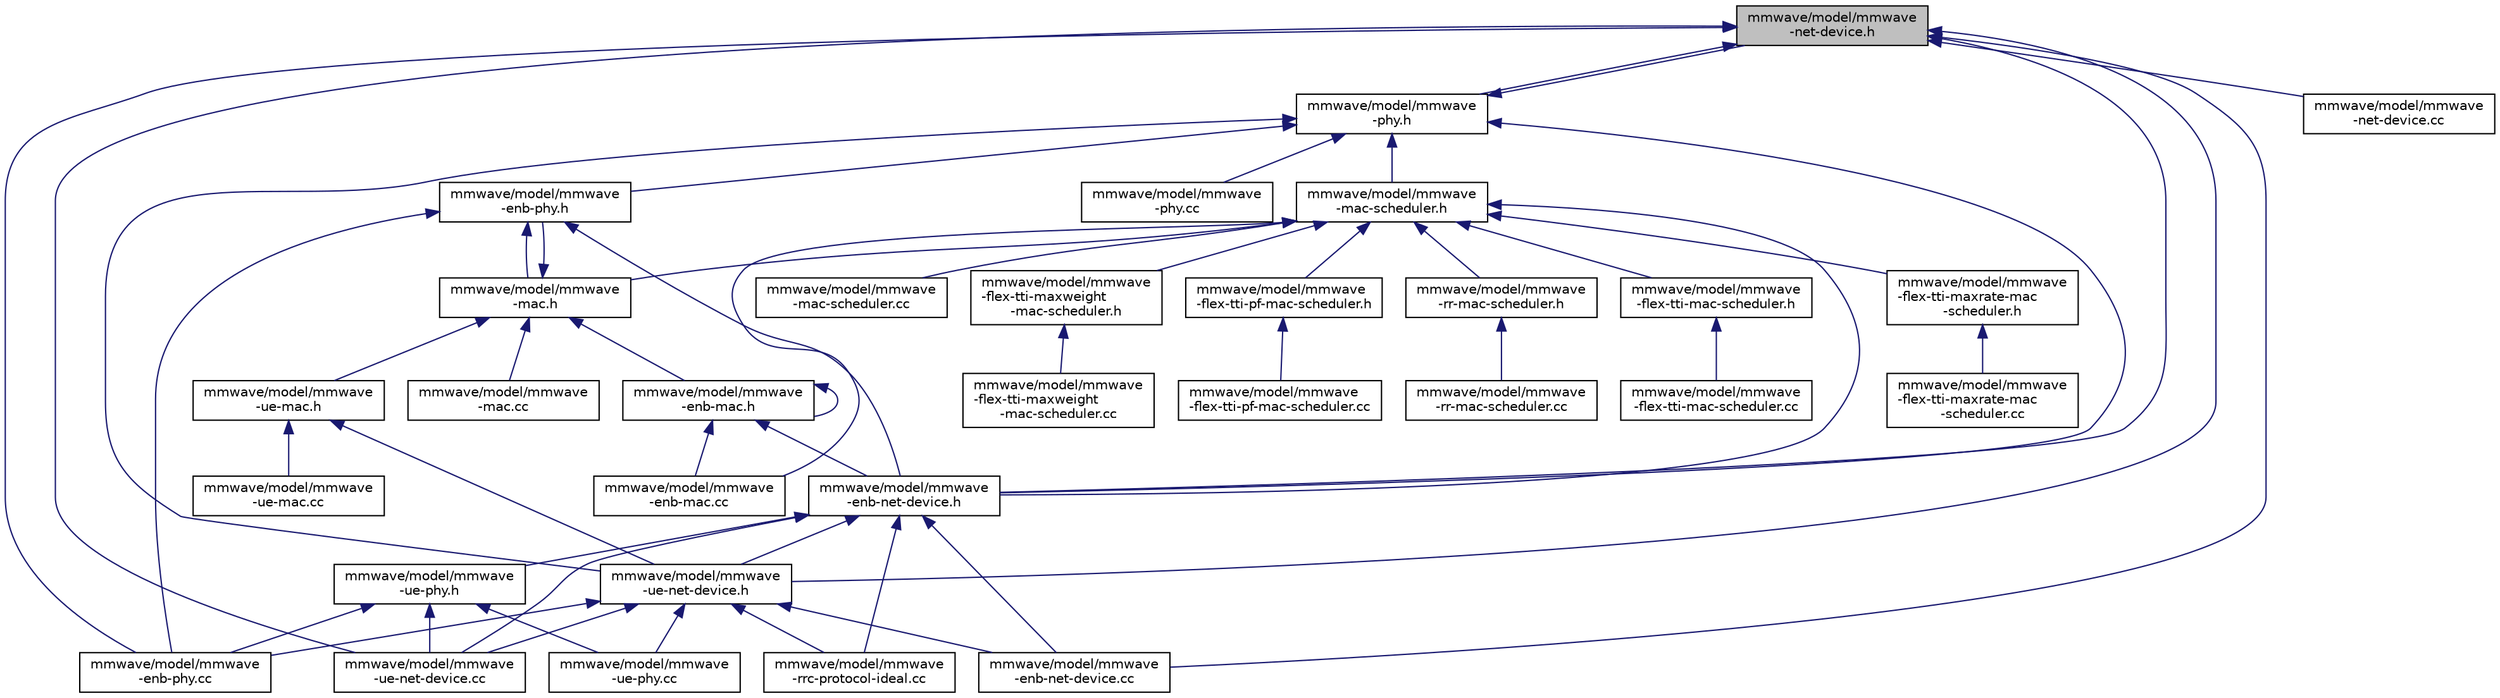 digraph "mmwave/model/mmwave-net-device.h"
{
  edge [fontname="Helvetica",fontsize="10",labelfontname="Helvetica",labelfontsize="10"];
  node [fontname="Helvetica",fontsize="10",shape=record];
  Node1 [label="mmwave/model/mmwave\l-net-device.h",height=0.2,width=0.4,color="black", fillcolor="grey75", style="filled", fontcolor="black"];
  Node1 -> Node2 [dir="back",color="midnightblue",fontsize="10",style="solid"];
  Node2 [label="mmwave/model/mmwave\l-phy.h",height=0.2,width=0.4,color="black", fillcolor="white", style="filled",URL="$d0/d60/mmwave-phy_8h.html"];
  Node2 -> Node3 [dir="back",color="midnightblue",fontsize="10",style="solid"];
  Node3 [label="mmwave/model/mmwave\l-enb-phy.h",height=0.2,width=0.4,color="black", fillcolor="white", style="filled",URL="$d6/db4/mmwave-enb-phy_8h.html"];
  Node3 -> Node4 [dir="back",color="midnightblue",fontsize="10",style="solid"];
  Node4 [label="mmwave/model/mmwave\l-mac.h",height=0.2,width=0.4,color="black", fillcolor="white", style="filled",URL="$d6/d8c/mmwave-mac_8h.html"];
  Node4 -> Node5 [dir="back",color="midnightblue",fontsize="10",style="solid"];
  Node5 [label="mmwave/model/mmwave\l-enb-mac.h",height=0.2,width=0.4,color="black", fillcolor="white", style="filled",URL="$da/d42/mmwave-enb-mac_8h.html"];
  Node5 -> Node6 [dir="back",color="midnightblue",fontsize="10",style="solid"];
  Node6 [label="mmwave/model/mmwave\l-enb-mac.cc",height=0.2,width=0.4,color="black", fillcolor="white", style="filled",URL="$d9/dd7/mmwave-enb-mac_8cc.html"];
  Node5 -> Node5 [dir="back",color="midnightblue",fontsize="10",style="solid"];
  Node5 -> Node7 [dir="back",color="midnightblue",fontsize="10",style="solid"];
  Node7 [label="mmwave/model/mmwave\l-enb-net-device.h",height=0.2,width=0.4,color="black", fillcolor="white", style="filled",URL="$de/d37/mmwave-enb-net-device_8h.html"];
  Node7 -> Node8 [dir="back",color="midnightblue",fontsize="10",style="solid"];
  Node8 [label="mmwave/model/mmwave\l-enb-net-device.cc",height=0.2,width=0.4,color="black", fillcolor="white", style="filled",URL="$de/d04/mmwave-enb-net-device_8cc.html"];
  Node7 -> Node9 [dir="back",color="midnightblue",fontsize="10",style="solid"];
  Node9 [label="mmwave/model/mmwave\l-ue-net-device.h",height=0.2,width=0.4,color="black", fillcolor="white", style="filled",URL="$da/d7b/mmwave-ue-net-device_8h.html"];
  Node9 -> Node8 [dir="back",color="midnightblue",fontsize="10",style="solid"];
  Node9 -> Node10 [dir="back",color="midnightblue",fontsize="10",style="solid"];
  Node10 [label="mmwave/model/mmwave\l-enb-phy.cc",height=0.2,width=0.4,color="black", fillcolor="white", style="filled",URL="$da/dbc/mmwave-enb-phy_8cc.html"];
  Node9 -> Node11 [dir="back",color="midnightblue",fontsize="10",style="solid"];
  Node11 [label="mmwave/model/mmwave\l-rrc-protocol-ideal.cc",height=0.2,width=0.4,color="black", fillcolor="white", style="filled",URL="$d1/d6d/mmwave-rrc-protocol-ideal_8cc.html"];
  Node9 -> Node12 [dir="back",color="midnightblue",fontsize="10",style="solid"];
  Node12 [label="mmwave/model/mmwave\l-ue-net-device.cc",height=0.2,width=0.4,color="black", fillcolor="white", style="filled",URL="$d5/ddb/mmwave-ue-net-device_8cc.html"];
  Node9 -> Node13 [dir="back",color="midnightblue",fontsize="10",style="solid"];
  Node13 [label="mmwave/model/mmwave\l-ue-phy.cc",height=0.2,width=0.4,color="black", fillcolor="white", style="filled",URL="$dc/dcd/mmwave-ue-phy_8cc.html"];
  Node7 -> Node14 [dir="back",color="midnightblue",fontsize="10",style="solid"];
  Node14 [label="mmwave/model/mmwave\l-ue-phy.h",height=0.2,width=0.4,color="black", fillcolor="white", style="filled",URL="$d1/db1/mmwave-ue-phy_8h.html"];
  Node14 -> Node10 [dir="back",color="midnightblue",fontsize="10",style="solid"];
  Node14 -> Node12 [dir="back",color="midnightblue",fontsize="10",style="solid"];
  Node14 -> Node13 [dir="back",color="midnightblue",fontsize="10",style="solid"];
  Node7 -> Node11 [dir="back",color="midnightblue",fontsize="10",style="solid"];
  Node7 -> Node12 [dir="back",color="midnightblue",fontsize="10",style="solid"];
  Node4 -> Node3 [dir="back",color="midnightblue",fontsize="10",style="solid"];
  Node4 -> Node15 [dir="back",color="midnightblue",fontsize="10",style="solid"];
  Node15 [label="mmwave/model/mmwave\l-ue-mac.h",height=0.2,width=0.4,color="black", fillcolor="white", style="filled",URL="$da/d91/mmwave-ue-mac_8h.html"];
  Node15 -> Node9 [dir="back",color="midnightblue",fontsize="10",style="solid"];
  Node15 -> Node16 [dir="back",color="midnightblue",fontsize="10",style="solid"];
  Node16 [label="mmwave/model/mmwave\l-ue-mac.cc",height=0.2,width=0.4,color="black", fillcolor="white", style="filled",URL="$df/df1/mmwave-ue-mac_8cc.html"];
  Node4 -> Node17 [dir="back",color="midnightblue",fontsize="10",style="solid"];
  Node17 [label="mmwave/model/mmwave\l-mac.cc",height=0.2,width=0.4,color="black", fillcolor="white", style="filled",URL="$d4/d6d/mmwave-mac_8cc.html"];
  Node3 -> Node7 [dir="back",color="midnightblue",fontsize="10",style="solid"];
  Node3 -> Node10 [dir="back",color="midnightblue",fontsize="10",style="solid"];
  Node2 -> Node1 [dir="back",color="midnightblue",fontsize="10",style="solid"];
  Node2 -> Node18 [dir="back",color="midnightblue",fontsize="10",style="solid"];
  Node18 [label="mmwave/model/mmwave\l-mac-scheduler.h",height=0.2,width=0.4,color="black", fillcolor="white", style="filled",URL="$dd/d02/mmwave-mac-scheduler_8h.html"];
  Node18 -> Node4 [dir="back",color="midnightblue",fontsize="10",style="solid"];
  Node18 -> Node6 [dir="back",color="midnightblue",fontsize="10",style="solid"];
  Node18 -> Node7 [dir="back",color="midnightblue",fontsize="10",style="solid"];
  Node18 -> Node19 [dir="back",color="midnightblue",fontsize="10",style="solid"];
  Node19 [label="mmwave/model/mmwave\l-flex-tti-mac-scheduler.h",height=0.2,width=0.4,color="black", fillcolor="white", style="filled",URL="$d4/d46/mmwave-flex-tti-mac-scheduler_8h.html"];
  Node19 -> Node20 [dir="back",color="midnightblue",fontsize="10",style="solid"];
  Node20 [label="mmwave/model/mmwave\l-flex-tti-mac-scheduler.cc",height=0.2,width=0.4,color="black", fillcolor="white", style="filled",URL="$d4/d49/mmwave-flex-tti-mac-scheduler_8cc.html"];
  Node18 -> Node21 [dir="back",color="midnightblue",fontsize="10",style="solid"];
  Node21 [label="mmwave/model/mmwave\l-flex-tti-maxrate-mac\l-scheduler.h",height=0.2,width=0.4,color="black", fillcolor="white", style="filled",URL="$d9/dc7/mmwave-flex-tti-maxrate-mac-scheduler_8h.html"];
  Node21 -> Node22 [dir="back",color="midnightblue",fontsize="10",style="solid"];
  Node22 [label="mmwave/model/mmwave\l-flex-tti-maxrate-mac\l-scheduler.cc",height=0.2,width=0.4,color="black", fillcolor="white", style="filled",URL="$d9/dc7/mmwave-flex-tti-maxrate-mac-scheduler_8cc.html"];
  Node18 -> Node23 [dir="back",color="midnightblue",fontsize="10",style="solid"];
  Node23 [label="mmwave/model/mmwave\l-flex-tti-maxweight\l-mac-scheduler.h",height=0.2,width=0.4,color="black", fillcolor="white", style="filled",URL="$d9/dc5/mmwave-flex-tti-maxweight-mac-scheduler_8h.html"];
  Node23 -> Node24 [dir="back",color="midnightblue",fontsize="10",style="solid"];
  Node24 [label="mmwave/model/mmwave\l-flex-tti-maxweight\l-mac-scheduler.cc",height=0.2,width=0.4,color="black", fillcolor="white", style="filled",URL="$d0/d70/mmwave-flex-tti-maxweight-mac-scheduler_8cc.html"];
  Node18 -> Node25 [dir="back",color="midnightblue",fontsize="10",style="solid"];
  Node25 [label="mmwave/model/mmwave\l-flex-tti-pf-mac-scheduler.h",height=0.2,width=0.4,color="black", fillcolor="white", style="filled",URL="$d6/d07/mmwave-flex-tti-pf-mac-scheduler_8h.html"];
  Node25 -> Node26 [dir="back",color="midnightblue",fontsize="10",style="solid"];
  Node26 [label="mmwave/model/mmwave\l-flex-tti-pf-mac-scheduler.cc",height=0.2,width=0.4,color="black", fillcolor="white", style="filled",URL="$d1/d2c/mmwave-flex-tti-pf-mac-scheduler_8cc.html"];
  Node18 -> Node27 [dir="back",color="midnightblue",fontsize="10",style="solid"];
  Node27 [label="mmwave/model/mmwave\l-mac-scheduler.cc",height=0.2,width=0.4,color="black", fillcolor="white", style="filled",URL="$d0/d32/mmwave-mac-scheduler_8cc.html"];
  Node18 -> Node28 [dir="back",color="midnightblue",fontsize="10",style="solid"];
  Node28 [label="mmwave/model/mmwave\l-rr-mac-scheduler.h",height=0.2,width=0.4,color="black", fillcolor="white", style="filled",URL="$d0/d8c/mmwave-rr-mac-scheduler_8h.html"];
  Node28 -> Node29 [dir="back",color="midnightblue",fontsize="10",style="solid"];
  Node29 [label="mmwave/model/mmwave\l-rr-mac-scheduler.cc",height=0.2,width=0.4,color="black", fillcolor="white", style="filled",URL="$df/d85/mmwave-rr-mac-scheduler_8cc.html"];
  Node2 -> Node7 [dir="back",color="midnightblue",fontsize="10",style="solid"];
  Node2 -> Node9 [dir="back",color="midnightblue",fontsize="10",style="solid"];
  Node2 -> Node30 [dir="back",color="midnightblue",fontsize="10",style="solid"];
  Node30 [label="mmwave/model/mmwave\l-phy.cc",height=0.2,width=0.4,color="black", fillcolor="white", style="filled",URL="$dc/dbe/mmwave-phy_8cc.html"];
  Node1 -> Node8 [dir="back",color="midnightblue",fontsize="10",style="solid"];
  Node1 -> Node7 [dir="back",color="midnightblue",fontsize="10",style="solid"];
  Node1 -> Node9 [dir="back",color="midnightblue",fontsize="10",style="solid"];
  Node1 -> Node10 [dir="back",color="midnightblue",fontsize="10",style="solid"];
  Node1 -> Node31 [dir="back",color="midnightblue",fontsize="10",style="solid"];
  Node31 [label="mmwave/model/mmwave\l-net-device.cc",height=0.2,width=0.4,color="black", fillcolor="white", style="filled",URL="$d7/d81/mmwave-net-device_8cc.html"];
  Node1 -> Node12 [dir="back",color="midnightblue",fontsize="10",style="solid"];
}
